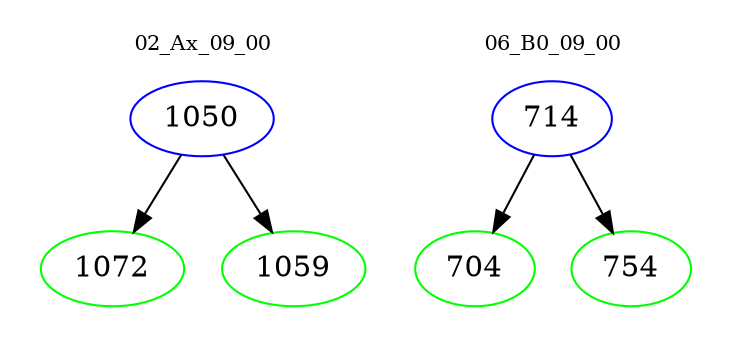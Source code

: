 digraph{
subgraph cluster_0 {
color = white
label = "02_Ax_09_00";
fontsize=10;
T0_1050 [label="1050", color="blue"]
T0_1050 -> T0_1072 [color="black"]
T0_1072 [label="1072", color="green"]
T0_1050 -> T0_1059 [color="black"]
T0_1059 [label="1059", color="green"]
}
subgraph cluster_1 {
color = white
label = "06_B0_09_00";
fontsize=10;
T1_714 [label="714", color="blue"]
T1_714 -> T1_704 [color="black"]
T1_704 [label="704", color="green"]
T1_714 -> T1_754 [color="black"]
T1_754 [label="754", color="green"]
}
}
